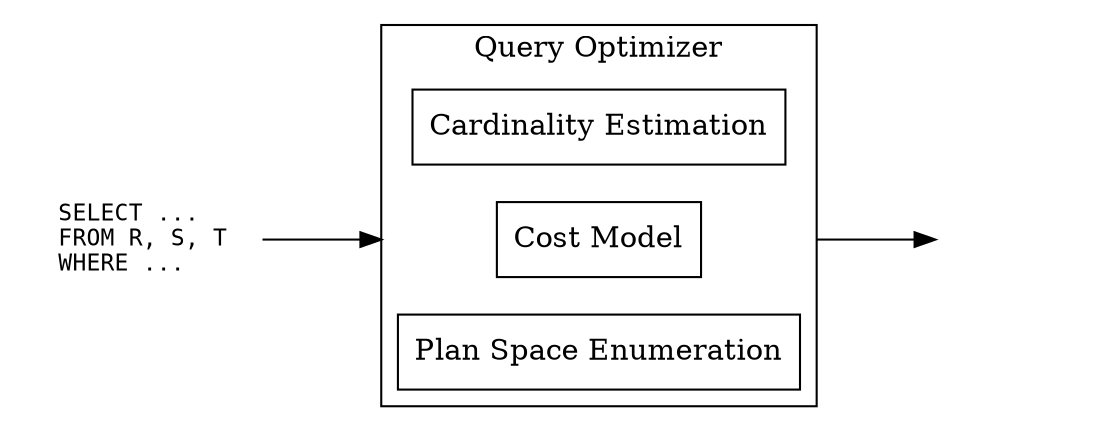 digraph QueryOptimization {

    node [shape=plaintext];
    compound=true;

    rankdir=LR; // Bottom-to-top arrangement for tree

    subgraph cluster_sql {
        style=invis;
        SQL [
label="SELECT ...\lFROM R, S, T\lWHERE ...\l",
                       fontname="monospace", fontalign="left", fontsize=11
];
    }

    // Outer box for Query Optimizer
    subgraph cluster_query_optimizer {
        label = "Query Optimizer";

        // Inner boxes
        cardinality_estimation [label="Cardinality Estimation", shape=box];
        cost_model [label="Cost Model", shape=box];
        plan_space [label="Plan Space Enumeration", shape=box];

        // Arrange inner boxes in a vertical stack
    }

    subgraph cluster_plan {
             style=invis
             imgnode[image="graphviz/cardinality_estimation_subgraph.png" label=""]
    }

    // SQL Input to Query Optimizer
    SQL -> cost_model [ltail=cluster_sql, lhead=cluster_query_optimizer, minlen=2];

    // Connect Query Optimizer to Execution Plan
    cost_model -> imgnode [ltail=cluster_query_optimizer, lhead=cluster_plan minlen=2];

}
